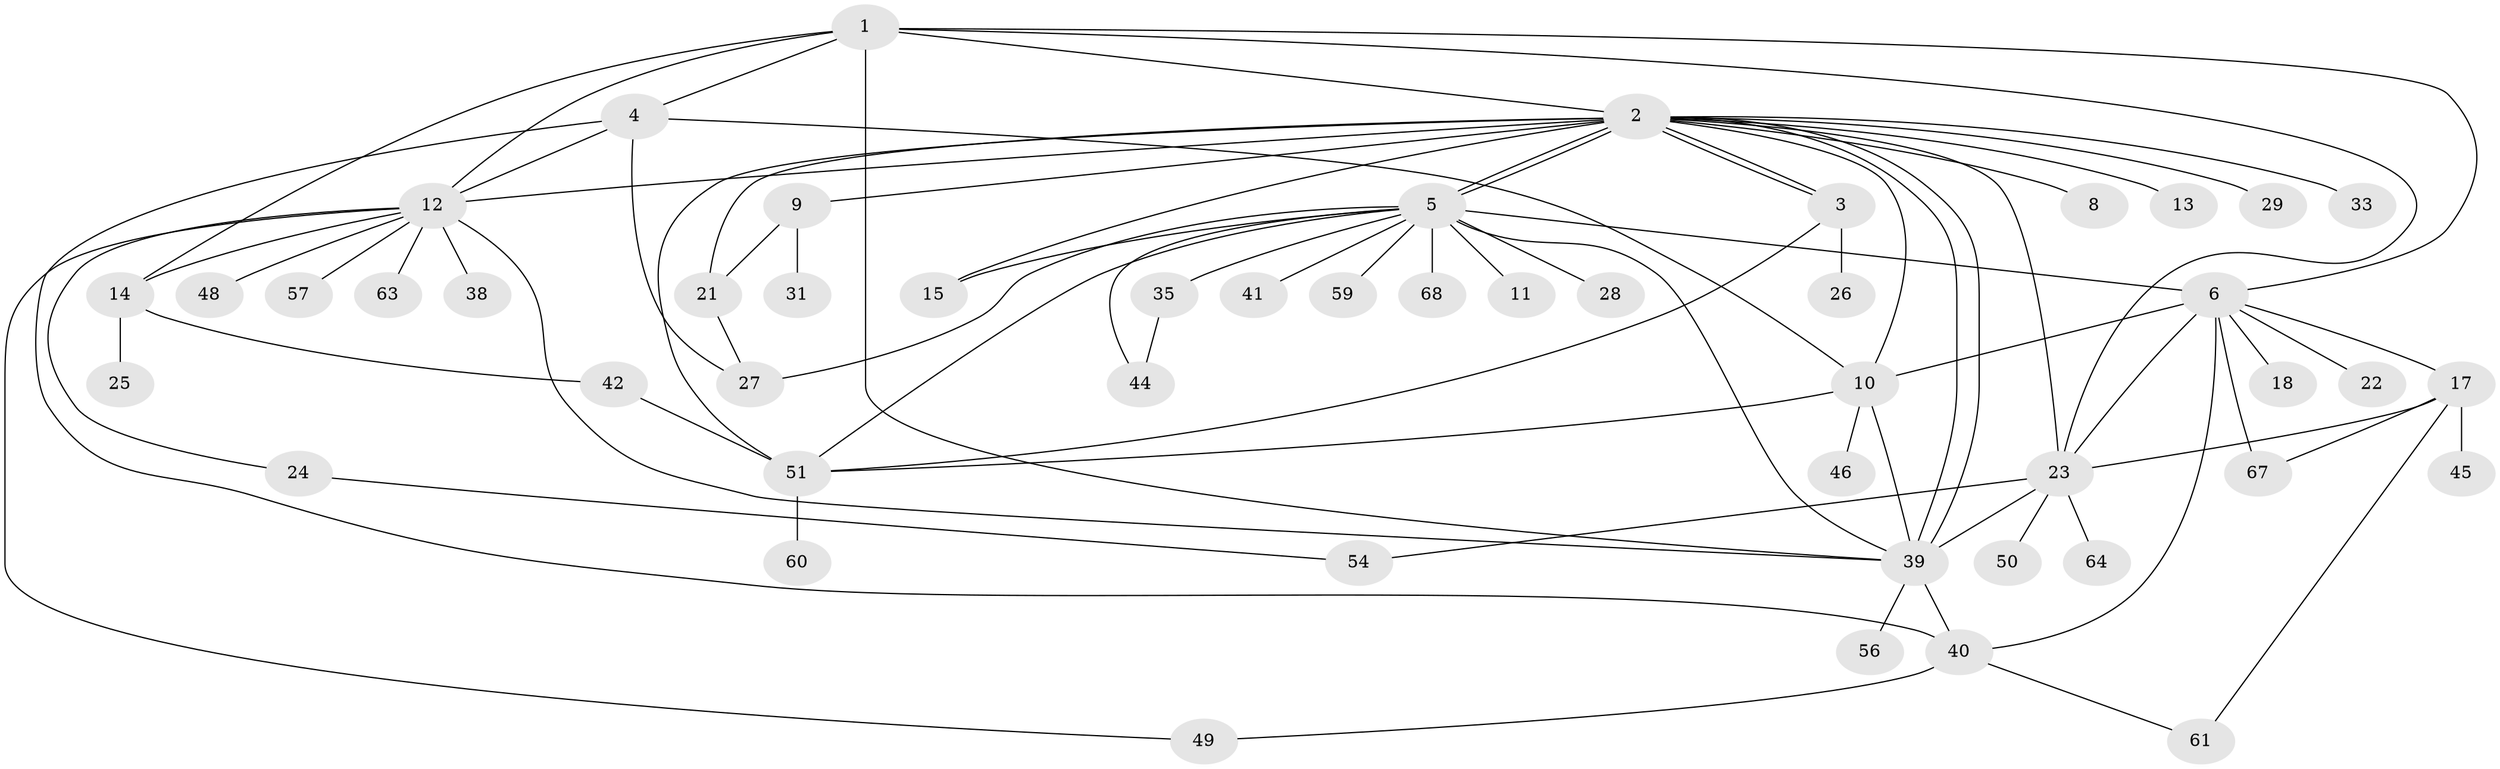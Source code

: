 // original degree distribution, {8: 0.029411764705882353, 25: 0.014705882352941176, 5: 0.08823529411764706, 11: 0.014705882352941176, 7: 0.014705882352941176, 6: 0.04411764705882353, 1: 0.4264705882352941, 2: 0.20588235294117646, 4: 0.08823529411764706, 3: 0.058823529411764705, 10: 0.014705882352941176}
// Generated by graph-tools (version 1.1) at 2025/11/02/27/25 16:11:09]
// undirected, 50 vertices, 81 edges
graph export_dot {
graph [start="1"]
  node [color=gray90,style=filled];
  1 [super="+16"];
  2 [super="+36"];
  3 [super="+20"];
  4 [super="+32"];
  5 [super="+7"];
  6 [super="+58"];
  8;
  9 [super="+19"];
  10 [super="+30"];
  11 [super="+52"];
  12 [super="+34"];
  13;
  14;
  15 [super="+55"];
  17 [super="+37"];
  18;
  21;
  22;
  23 [super="+47"];
  24;
  25;
  26;
  27;
  28 [super="+62"];
  29;
  31;
  33;
  35;
  38;
  39 [super="+43"];
  40;
  41;
  42;
  44;
  45;
  46;
  48;
  49 [super="+53"];
  50;
  51 [super="+65"];
  54 [super="+66"];
  56;
  57;
  59;
  60;
  61;
  63;
  64;
  67;
  68;
  1 -- 2;
  1 -- 4;
  1 -- 6;
  1 -- 14;
  1 -- 23;
  1 -- 39;
  1 -- 12;
  2 -- 3;
  2 -- 3;
  2 -- 5 [weight=2];
  2 -- 5;
  2 -- 8;
  2 -- 9;
  2 -- 10;
  2 -- 12 [weight=2];
  2 -- 13;
  2 -- 15 [weight=2];
  2 -- 21;
  2 -- 23;
  2 -- 29;
  2 -- 33;
  2 -- 39 [weight=2];
  2 -- 39;
  2 -- 51;
  3 -- 26;
  3 -- 51;
  4 -- 10;
  4 -- 40;
  4 -- 12;
  4 -- 27;
  5 -- 6;
  5 -- 27;
  5 -- 39;
  5 -- 41;
  5 -- 44;
  5 -- 51;
  5 -- 59;
  5 -- 15;
  5 -- 35;
  5 -- 68;
  5 -- 11;
  5 -- 28;
  6 -- 17;
  6 -- 18;
  6 -- 22;
  6 -- 67;
  6 -- 40;
  6 -- 10;
  6 -- 23;
  9 -- 21;
  9 -- 31;
  10 -- 46;
  10 -- 39;
  10 -- 51;
  12 -- 24;
  12 -- 49;
  12 -- 63;
  12 -- 38;
  12 -- 39;
  12 -- 14;
  12 -- 48;
  12 -- 57;
  14 -- 25;
  14 -- 42;
  17 -- 23;
  17 -- 45;
  17 -- 61;
  17 -- 67;
  21 -- 27;
  23 -- 64;
  23 -- 50;
  23 -- 39;
  23 -- 54;
  24 -- 54;
  35 -- 44;
  39 -- 56;
  39 -- 40;
  40 -- 49;
  40 -- 61;
  42 -- 51;
  51 -- 60;
}
